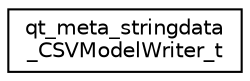 digraph "Graphical Class Hierarchy"
{
 // LATEX_PDF_SIZE
  edge [fontname="Helvetica",fontsize="10",labelfontname="Helvetica",labelfontsize="10"];
  node [fontname="Helvetica",fontsize="10",shape=record];
  rankdir="LR";
  Node0 [label="qt_meta_stringdata\l_CSVModelWriter_t",height=0.2,width=0.4,color="black", fillcolor="white", style="filled",URL="$structqt__meta__stringdata___c_s_v_model_writer__t.html",tooltip=" "];
}
